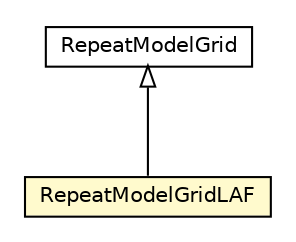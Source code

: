#!/usr/local/bin/dot
#
# Class diagram 
# Generated by UMLGraph version R5_6-24-gf6e263 (http://www.umlgraph.org/)
#

digraph G {
	edge [fontname="Helvetica",fontsize=10,labelfontname="Helvetica",labelfontsize=10];
	node [fontname="Helvetica",fontsize=10,shape=plaintext];
	nodesep=0.25;
	ranksep=0.5;
	// org.universAAL.ui.handler.gui.swing.model.FormControl.RepeatModelGrid
	c6947968 [label=<<table title="org.universAAL.ui.handler.gui.swing.model.FormControl.RepeatModelGrid" border="0" cellborder="1" cellspacing="0" cellpadding="2" port="p" href="../model/FormControl/RepeatModelGrid.html">
		<tr><td><table border="0" cellspacing="0" cellpadding="1">
<tr><td align="center" balign="center"> RepeatModelGrid </td></tr>
		</table></td></tr>
		</table>>, URL="../model/FormControl/RepeatModelGrid.html", fontname="Helvetica", fontcolor="black", fontsize=10.0];
	// org.universAAL.ui.handler.gui.swing.defaultLookAndFeel.RepeatModelGridLAF
	c6948024 [label=<<table title="org.universAAL.ui.handler.gui.swing.defaultLookAndFeel.RepeatModelGridLAF" border="0" cellborder="1" cellspacing="0" cellpadding="2" port="p" bgcolor="lemonChiffon" href="./RepeatModelGridLAF.html">
		<tr><td><table border="0" cellspacing="0" cellpadding="1">
<tr><td align="center" balign="center"> RepeatModelGridLAF </td></tr>
		</table></td></tr>
		</table>>, URL="./RepeatModelGridLAF.html", fontname="Helvetica", fontcolor="black", fontsize=10.0];
	//org.universAAL.ui.handler.gui.swing.defaultLookAndFeel.RepeatModelGridLAF extends org.universAAL.ui.handler.gui.swing.model.FormControl.RepeatModelGrid
	c6947968:p -> c6948024:p [dir=back,arrowtail=empty];
}

